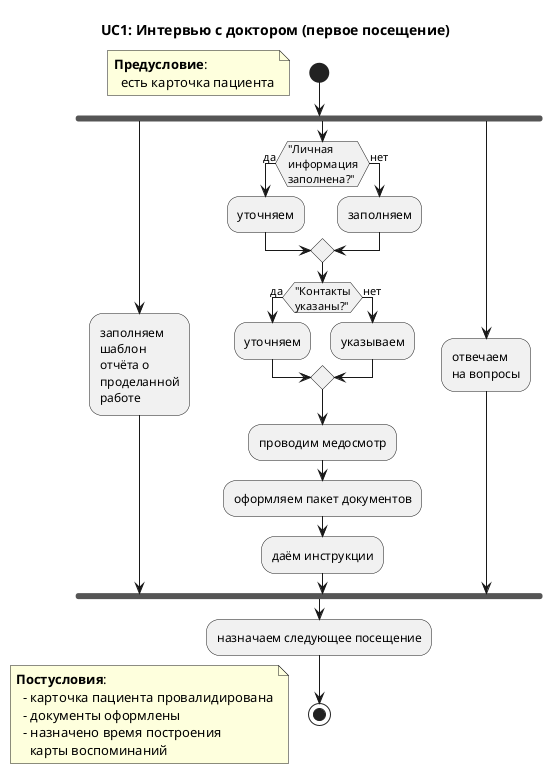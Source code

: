 @startuml

title UC1: Интервью с доктором (первое посещение)

start
floating note: **Предусловие**:\n  есть карточка пациента

fork
    :заполняем\nшаблон\nотчёта о\nпроделанной\nработе;

fork again
    if ("Личная\nинформация\nзаполнена?") then (да)
        -уточняем
    else (нет)
        -заполняем
    endif

    if ("Контакты\nуказаны?") then (да)
        -уточняем
    else (нет)
        -указываем
    endif

    -проводим медосмотр
    -оформляем пакет документов
    -даём инструкции

fork again
    -отвечаем\nна вопросы

end fork

-назначаем следующее посещение

stop
floating note: **Постусловия**:\n\
  - карточка пациента провалидирована\n\
  - документы оформлены\n\
  - назначено время построения\n\
    карты воспоминаний

@enduml